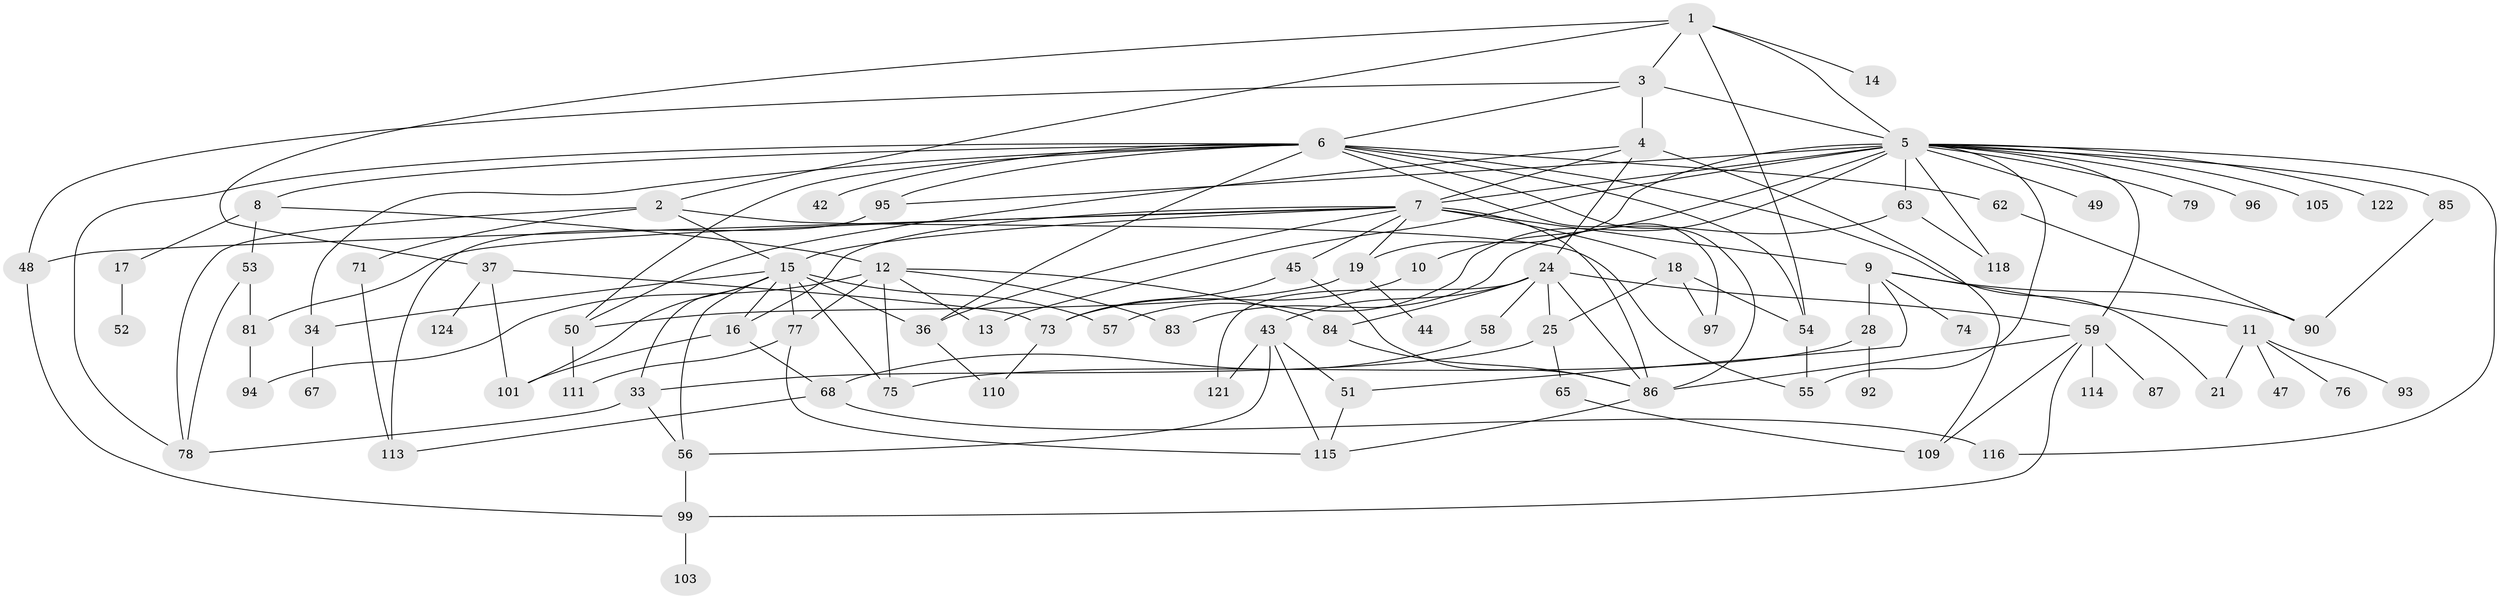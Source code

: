 // original degree distribution, {6: 0.04895104895104895, 5: 0.06293706293706294, 11: 0.006993006993006993, 12: 0.006993006993006993, 4: 0.11888111888111888, 2: 0.2937062937062937, 1: 0.2097902097902098, 7: 0.02097902097902098, 3: 0.22377622377622378, 9: 0.006993006993006993}
// Generated by graph-tools (version 1.1) at 2025/17/03/04/25 18:17:04]
// undirected, 85 vertices, 146 edges
graph export_dot {
graph [start="1"]
  node [color=gray90,style=filled];
  1;
  2;
  3;
  4 [super="+106+39"];
  5 [super="+41+30"];
  6 [super="+32"];
  7 [super="+23"];
  8;
  9;
  10;
  11 [super="+60"];
  12 [super="+20+27+70"];
  13;
  14;
  15 [super="+35+46+139"];
  16;
  17;
  18;
  19 [super="+29+31+22"];
  21;
  24 [super="+26"];
  25 [super="+38"];
  28 [super="+80"];
  33;
  34;
  36 [super="+91"];
  37;
  42 [super="+102"];
  43 [super="+134"];
  44;
  45;
  47;
  48;
  49;
  50 [super="+127"];
  51;
  52;
  53 [super="+141+64"];
  54 [super="+107+69"];
  55;
  56 [super="+108"];
  57 [super="+132"];
  58 [super="+66"];
  59 [super="+72"];
  62;
  63;
  65;
  67;
  68;
  71;
  73;
  74 [super="+100"];
  75;
  76;
  77;
  78 [super="+89"];
  79;
  81 [super="+120"];
  83 [super="+119"];
  84;
  85;
  86 [super="+88+117"];
  87;
  90;
  92;
  93;
  94;
  95;
  96;
  97 [super="+129"];
  99;
  101 [super="+138"];
  103;
  105;
  109 [super="+128"];
  110;
  111;
  113;
  114;
  115;
  116 [super="+125"];
  118;
  121;
  122;
  124 [super="+126"];
  1 -- 2;
  1 -- 3;
  1 -- 14;
  1 -- 37;
  1 -- 54;
  1 -- 5;
  2 -- 15;
  2 -- 55;
  2 -- 71;
  2 -- 78;
  3 -- 4;
  3 -- 5;
  3 -- 6;
  3 -- 48;
  4 -- 24;
  4 -- 109;
  4 -- 50;
  4 -- 7;
  5 -- 7 [weight=2];
  5 -- 10;
  5 -- 79;
  5 -- 105;
  5 -- 116;
  5 -- 19 [weight=2];
  5 -- 57;
  5 -- 96;
  5 -- 49;
  5 -- 85;
  5 -- 55;
  5 -- 59;
  5 -- 95;
  5 -- 118;
  5 -- 122;
  5 -- 13;
  5 -- 63;
  6 -- 8;
  6 -- 34;
  6 -- 62;
  6 -- 97;
  6 -- 36;
  6 -- 42;
  6 -- 78;
  6 -- 50;
  6 -- 21;
  6 -- 54 [weight=2];
  6 -- 86;
  6 -- 95;
  7 -- 9;
  7 -- 16;
  7 -- 18;
  7 -- 19;
  7 -- 45;
  7 -- 36;
  7 -- 86 [weight=2];
  7 -- 48;
  7 -- 81;
  7 -- 15;
  8 -- 12;
  8 -- 17;
  8 -- 53;
  9 -- 11;
  9 -- 28;
  9 -- 74;
  9 -- 90;
  9 -- 51;
  10 -- 73;
  11 -- 21;
  11 -- 47;
  11 -- 76;
  11 -- 93;
  12 -- 13;
  12 -- 77;
  12 -- 94;
  12 -- 84;
  12 -- 75 [weight=2];
  12 -- 83;
  15 -- 57;
  15 -- 101;
  15 -- 33;
  15 -- 36;
  15 -- 75;
  15 -- 77;
  15 -- 56;
  15 -- 16;
  15 -- 34;
  16 -- 68;
  16 -- 101;
  17 -- 52;
  18 -- 25;
  18 -- 97;
  18 -- 54;
  19 -- 44;
  19 -- 50;
  24 -- 58;
  24 -- 59;
  24 -- 84;
  24 -- 121;
  24 -- 25;
  24 -- 43;
  24 -- 86;
  25 -- 33;
  25 -- 65;
  28 -- 75;
  28 -- 92;
  33 -- 56;
  33 -- 78;
  34 -- 67;
  36 -- 110;
  37 -- 124;
  37 -- 73;
  37 -- 101;
  43 -- 51;
  43 -- 56;
  43 -- 121;
  43 -- 115;
  45 -- 73;
  45 -- 86;
  48 -- 99;
  50 -- 111;
  51 -- 115;
  53 -- 81;
  53 -- 78;
  54 -- 55;
  56 -- 99;
  58 -- 68;
  59 -- 114;
  59 -- 99;
  59 -- 86;
  59 -- 87;
  59 -- 109;
  62 -- 90;
  63 -- 83;
  63 -- 118;
  65 -- 109;
  68 -- 113;
  68 -- 116;
  71 -- 113;
  73 -- 110;
  77 -- 111;
  77 -- 115;
  81 -- 94;
  84 -- 86;
  85 -- 90;
  86 -- 115;
  95 -- 113;
  99 -- 103;
}
